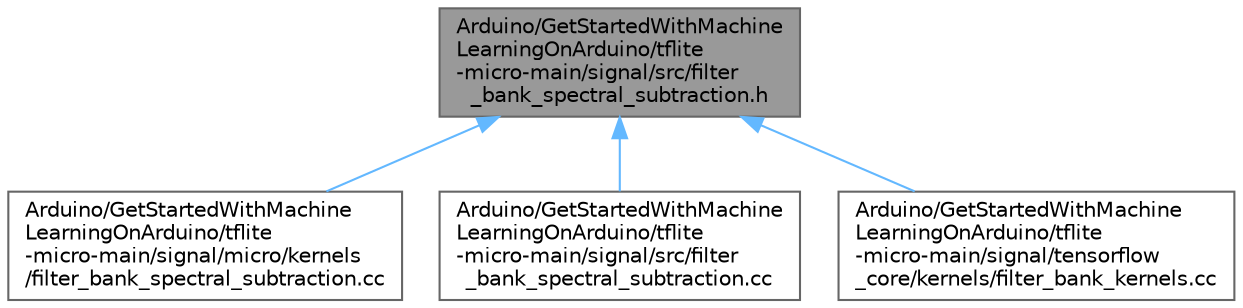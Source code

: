 digraph "Arduino/GetStartedWithMachineLearningOnArduino/tflite-micro-main/signal/src/filter_bank_spectral_subtraction.h"
{
 // LATEX_PDF_SIZE
  bgcolor="transparent";
  edge [fontname=Helvetica,fontsize=10,labelfontname=Helvetica,labelfontsize=10];
  node [fontname=Helvetica,fontsize=10,shape=box,height=0.2,width=0.4];
  Node1 [id="Node000001",label="Arduino/GetStartedWithMachine\lLearningOnArduino/tflite\l-micro-main/signal/src/filter\l_bank_spectral_subtraction.h",height=0.2,width=0.4,color="gray40", fillcolor="grey60", style="filled", fontcolor="black",tooltip=" "];
  Node1 -> Node2 [id="edge4_Node000001_Node000002",dir="back",color="steelblue1",style="solid",tooltip=" "];
  Node2 [id="Node000002",label="Arduino/GetStartedWithMachine\lLearningOnArduino/tflite\l-micro-main/signal/micro/kernels\l/filter_bank_spectral_subtraction.cc",height=0.2,width=0.4,color="grey40", fillcolor="white", style="filled",URL="$micro_2kernels_2filter__bank__spectral__subtraction_8cc.html",tooltip=" "];
  Node1 -> Node3 [id="edge5_Node000001_Node000003",dir="back",color="steelblue1",style="solid",tooltip=" "];
  Node3 [id="Node000003",label="Arduino/GetStartedWithMachine\lLearningOnArduino/tflite\l-micro-main/signal/src/filter\l_bank_spectral_subtraction.cc",height=0.2,width=0.4,color="grey40", fillcolor="white", style="filled",URL="$src_2filter__bank__spectral__subtraction_8cc.html",tooltip=" "];
  Node1 -> Node4 [id="edge6_Node000001_Node000004",dir="back",color="steelblue1",style="solid",tooltip=" "];
  Node4 [id="Node000004",label="Arduino/GetStartedWithMachine\lLearningOnArduino/tflite\l-micro-main/signal/tensorflow\l_core/kernels/filter_bank_kernels.cc",height=0.2,width=0.4,color="grey40", fillcolor="white", style="filled",URL="$filter__bank__kernels_8cc.html",tooltip=" "];
}
